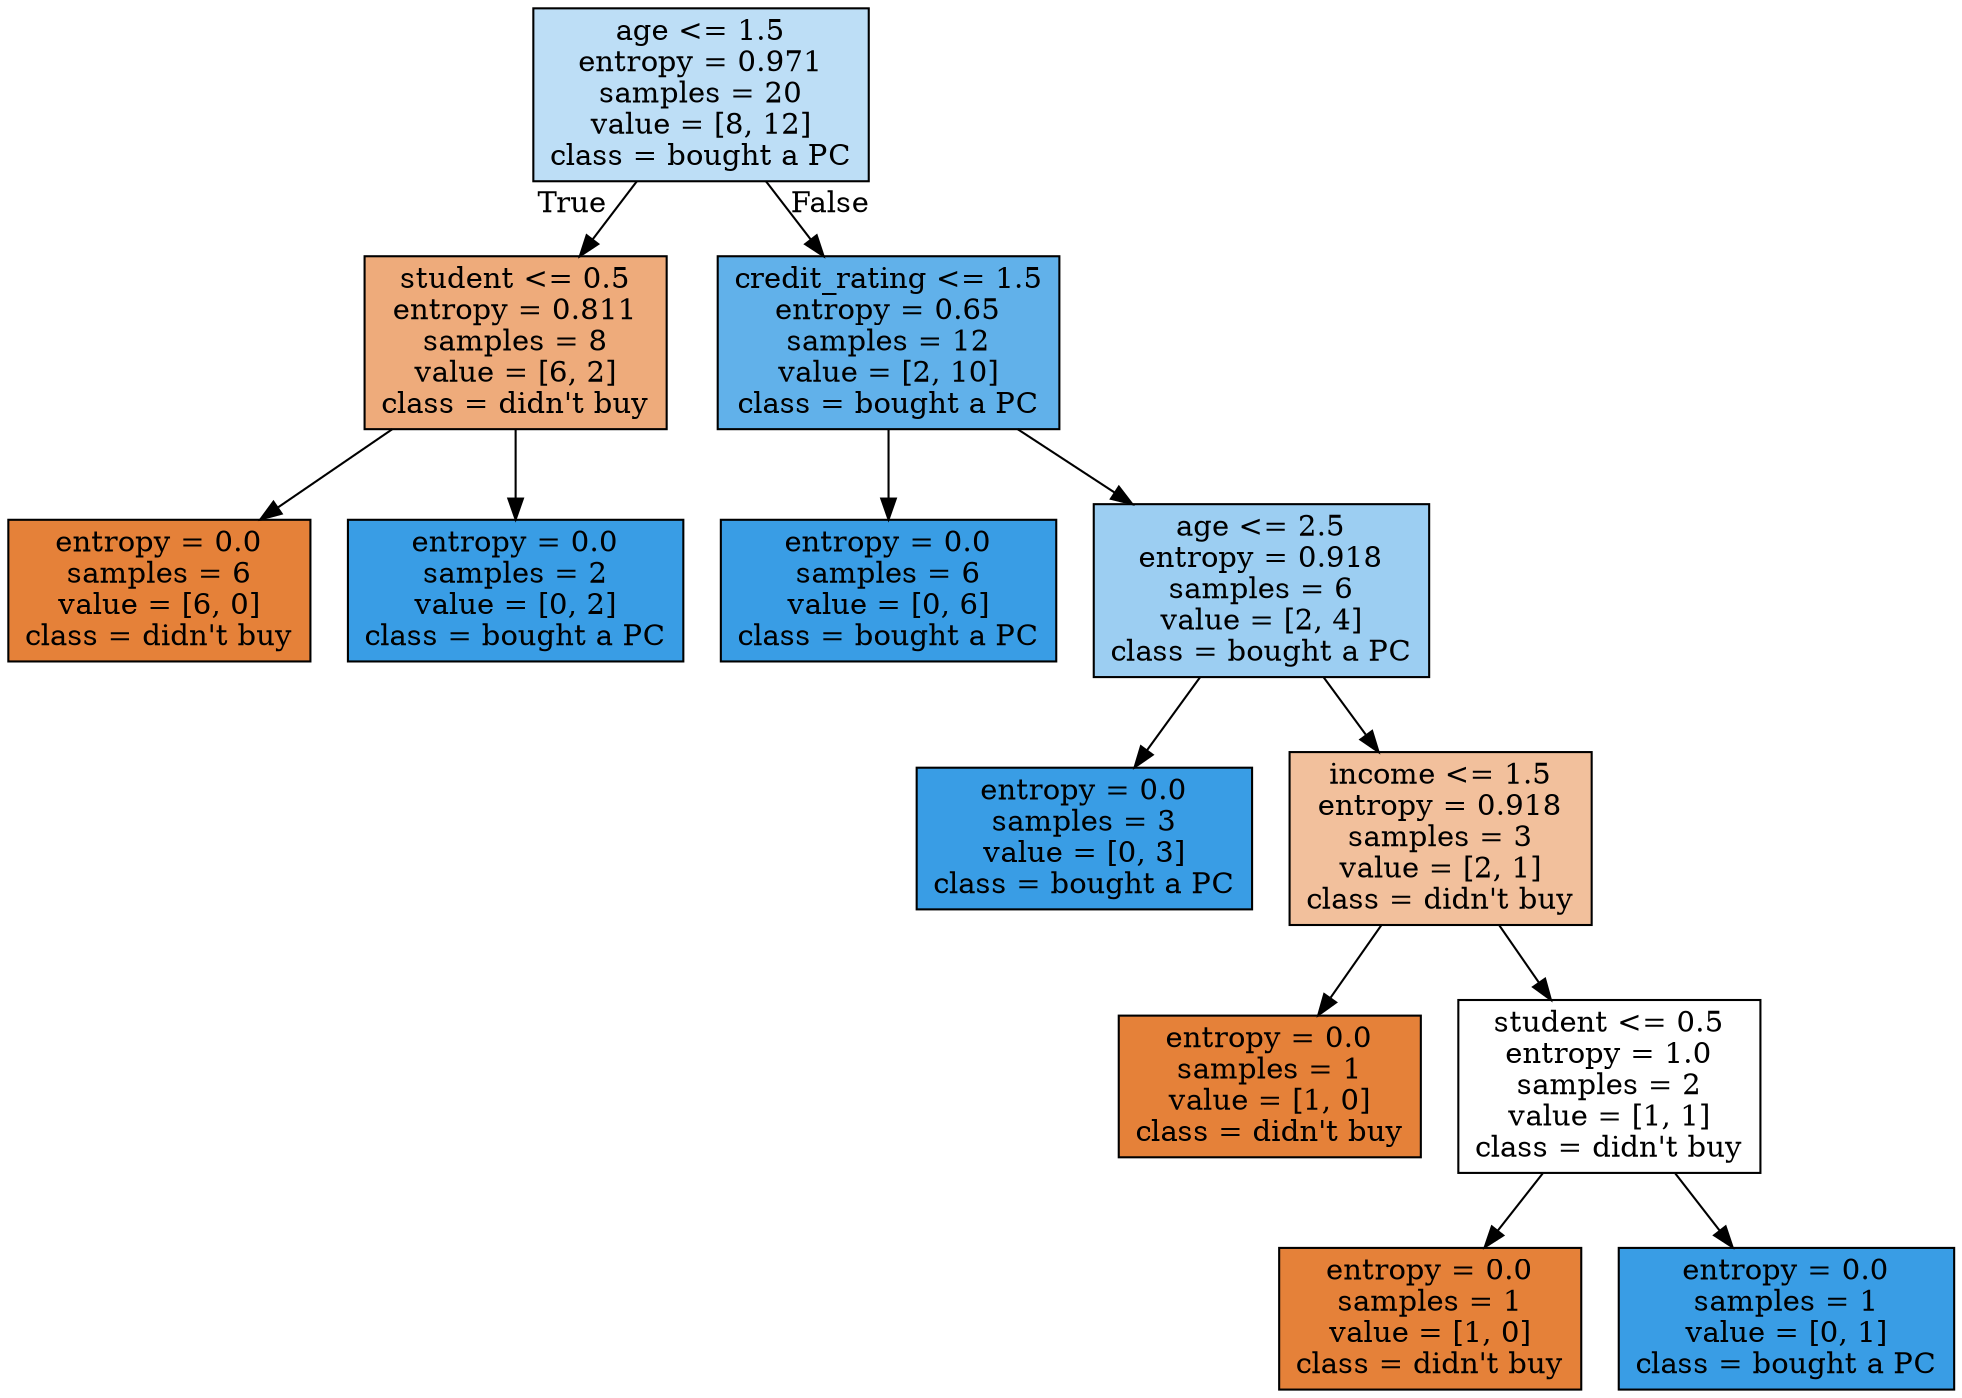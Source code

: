 digraph Tree {
node [shape=box, style="filled", color="black"] ;
0 [label="age <= 1.5\nentropy = 0.971\nsamples = 20\nvalue = [8, 12]\nclass = bought a PC", fillcolor="#bddef6"] ;
1 [label="student <= 0.5\nentropy = 0.811\nsamples = 8\nvalue = [6, 2]\nclass = didn't buy", fillcolor="#eeab7b"] ;
0 -> 1 [labeldistance=2.5, labelangle=45, headlabel="True"] ;
2 [label="entropy = 0.0\nsamples = 6\nvalue = [6, 0]\nclass = didn't buy", fillcolor="#e58139"] ;
1 -> 2 ;
3 [label="entropy = 0.0\nsamples = 2\nvalue = [0, 2]\nclass = bought a PC", fillcolor="#399de5"] ;
1 -> 3 ;
4 [label="credit_rating <= 1.5\nentropy = 0.65\nsamples = 12\nvalue = [2, 10]\nclass = bought a PC", fillcolor="#61b1ea"] ;
0 -> 4 [labeldistance=2.5, labelangle=-45, headlabel="False"] ;
5 [label="entropy = 0.0\nsamples = 6\nvalue = [0, 6]\nclass = bought a PC", fillcolor="#399de5"] ;
4 -> 5 ;
6 [label="age <= 2.5\nentropy = 0.918\nsamples = 6\nvalue = [2, 4]\nclass = bought a PC", fillcolor="#9ccef2"] ;
4 -> 6 ;
7 [label="entropy = 0.0\nsamples = 3\nvalue = [0, 3]\nclass = bought a PC", fillcolor="#399de5"] ;
6 -> 7 ;
8 [label="income <= 1.5\nentropy = 0.918\nsamples = 3\nvalue = [2, 1]\nclass = didn't buy", fillcolor="#f2c09c"] ;
6 -> 8 ;
9 [label="entropy = 0.0\nsamples = 1\nvalue = [1, 0]\nclass = didn't buy", fillcolor="#e58139"] ;
8 -> 9 ;
10 [label="student <= 0.5\nentropy = 1.0\nsamples = 2\nvalue = [1, 1]\nclass = didn't buy", fillcolor="#ffffff"] ;
8 -> 10 ;
11 [label="entropy = 0.0\nsamples = 1\nvalue = [1, 0]\nclass = didn't buy", fillcolor="#e58139"] ;
10 -> 11 ;
12 [label="entropy = 0.0\nsamples = 1\nvalue = [0, 1]\nclass = bought a PC", fillcolor="#399de5"] ;
10 -> 12 ;
}